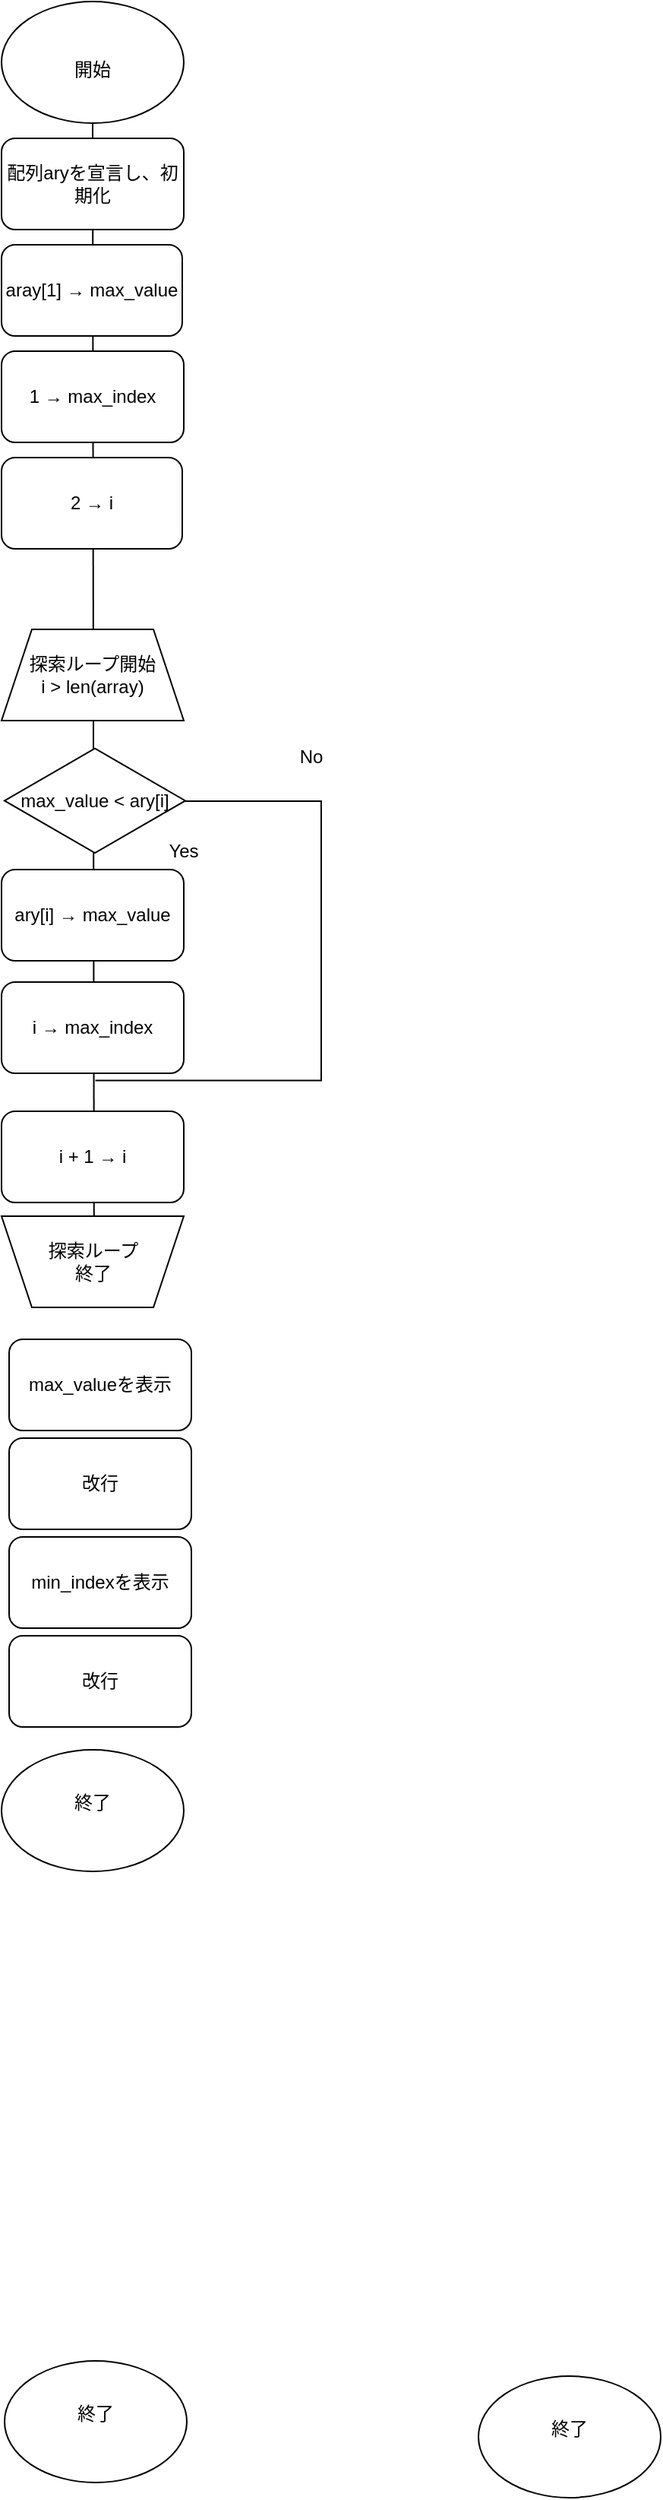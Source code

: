 <mxfile>
    <diagram id="XH0Vy2zy-eVzDtVqT014" name="ページ1">
        <mxGraphModel dx="441" dy="1608" grid="1" gridSize="10" guides="1" tooltips="1" connect="1" arrows="1" fold="1" page="1" pageScale="1" pageWidth="827" pageHeight="1169" math="0" shadow="0">
            <root>
                <mxCell id="0"/>
                <mxCell id="1" parent="0"/>
                <mxCell id="122" value="" style="shape=partialRectangle;whiteSpace=wrap;html=1;bottom=1;right=1;left=1;top=0;fillColor=none;routingCenterX=-0.5;rotation=-90;" parent="1" vertex="1">
                    <mxGeometry x="254.51" y="-616.23" width="183.74" height="148.19" as="geometry"/>
                </mxCell>
                <mxCell id="130" value="" style="ellipse;whiteSpace=wrap;html=1;" parent="1" vertex="1">
                    <mxGeometry x="212" y="392" width="120" height="80" as="geometry"/>
                </mxCell>
                <mxCell id="131" value="終了" style="text;html=1;align=center;verticalAlign=middle;whiteSpace=wrap;rounded=0;" parent="1" vertex="1">
                    <mxGeometry x="242" y="412" width="60" height="30" as="geometry"/>
                </mxCell>
                <mxCell id="18" value="" style="endArrow=none;html=1;entryX=0.5;entryY=1;entryDx=0;entryDy=0;" parent="1" edge="1">
                    <mxGeometry width="50" height="50" relative="1" as="geometry">
                        <mxPoint x="270.962" y="-310" as="sourcePoint"/>
                        <mxPoint x="270" y="-1080" as="targetPoint"/>
                    </mxGeometry>
                </mxCell>
                <mxCell id="3" value="探索ループ開始&lt;div&gt;i &amp;gt; len(array)&lt;/div&gt;" style="shape=trapezoid;perimeter=trapezoidPerimeter;whiteSpace=wrap;html=1;fixedSize=1;" parent="1" vertex="1">
                    <mxGeometry x="210" y="-747" width="120" height="60" as="geometry"/>
                </mxCell>
                <mxCell id="11" value="" style="ellipse;whiteSpace=wrap;html=1;" parent="1" vertex="1">
                    <mxGeometry x="210" y="-1160" width="120" height="80" as="geometry"/>
                </mxCell>
                <mxCell id="14" value="開始" style="text;html=1;align=center;verticalAlign=middle;whiteSpace=wrap;rounded=0;" parent="1" vertex="1">
                    <mxGeometry x="240" y="-1130" width="60" height="30" as="geometry"/>
                </mxCell>
                <mxCell id="56" value="i + 1 → i" style="rounded=1;whiteSpace=wrap;html=1;" parent="1" vertex="1">
                    <mxGeometry x="210" y="-430" width="120" height="60" as="geometry"/>
                </mxCell>
                <mxCell id="59" value="" style="group" parent="1" vertex="1" connectable="0">
                    <mxGeometry x="210" y="-361" width="130" height="65.5" as="geometry"/>
                </mxCell>
                <mxCell id="54" value="" style="shape=trapezoid;perimeter=trapezoidPerimeter;whiteSpace=wrap;html=1;fixedSize=1;rotation=-180;" parent="59" vertex="1">
                    <mxGeometry width="120" height="60" as="geometry"/>
                </mxCell>
                <mxCell id="55" value="&lt;span style=&quot;color: rgb(0, 0, 0);&quot;&gt;探索&lt;/span&gt;ループ&lt;div&gt;終了&lt;/div&gt;" style="text;html=1;align=center;verticalAlign=middle;whiteSpace=wrap;rounded=0;" parent="59" vertex="1">
                    <mxGeometry x="9.5" y="4.5" width="101" height="50.5" as="geometry"/>
                </mxCell>
                <mxCell id="65" value="配列aryを宣言し、初期化" style="rounded=1;whiteSpace=wrap;html=1;" parent="1" vertex="1">
                    <mxGeometry x="210" y="-1070" width="120" height="60" as="geometry"/>
                </mxCell>
                <mxCell id="13" value="" style="ellipse;whiteSpace=wrap;html=1;" parent="1" vertex="1">
                    <mxGeometry x="210" y="-10" width="120" height="80" as="geometry"/>
                </mxCell>
                <mxCell id="15" value="終了" style="text;html=1;align=center;verticalAlign=middle;whiteSpace=wrap;rounded=0;" parent="1" vertex="1">
                    <mxGeometry x="240" y="10" width="60" height="30" as="geometry"/>
                </mxCell>
                <mxCell id="114" value="&lt;span style=&quot;color: rgb(0, 0, 0);&quot;&gt;aray[1] → max_value&lt;/span&gt;" style="rounded=1;whiteSpace=wrap;html=1;" parent="1" vertex="1">
                    <mxGeometry x="210" y="-1000" width="119" height="60" as="geometry"/>
                </mxCell>
                <mxCell id="119" value="Yes" style="text;html=1;align=center;verticalAlign=middle;whiteSpace=wrap;rounded=0;" parent="1" vertex="1">
                    <mxGeometry x="300" y="-616.23" width="60" height="30" as="geometry"/>
                </mxCell>
                <mxCell id="121" value="No" style="text;html=1;align=center;verticalAlign=middle;whiteSpace=wrap;rounded=0;" parent="1" vertex="1">
                    <mxGeometry x="384" y="-678" width="60" height="30" as="geometry"/>
                </mxCell>
                <mxCell id="134" value="max_valueを表示" style="rounded=1;whiteSpace=wrap;html=1;" parent="1" vertex="1">
                    <mxGeometry x="215" y="-280" width="120" height="60" as="geometry"/>
                </mxCell>
                <mxCell id="137" value="" style="ellipse;whiteSpace=wrap;html=1;" parent="1" vertex="1">
                    <mxGeometry x="524" y="402" width="120" height="80" as="geometry"/>
                </mxCell>
                <mxCell id="138" value="終了" style="text;html=1;align=center;verticalAlign=middle;whiteSpace=wrap;rounded=0;" parent="1" vertex="1">
                    <mxGeometry x="554" y="422" width="60" height="30" as="geometry"/>
                </mxCell>
                <mxCell id="164" value="ary[i] → max_value" style="rounded=1;whiteSpace=wrap;html=1;" parent="1" vertex="1">
                    <mxGeometry x="210" y="-589" width="120" height="60" as="geometry"/>
                </mxCell>
                <mxCell id="165" value="max_value &amp;lt; ary[i]" style="html=1;whiteSpace=wrap;aspect=fixed;shape=isoRectangle;" parent="1" vertex="1">
                    <mxGeometry x="212" y="-670" width="119" height="71.4" as="geometry"/>
                </mxCell>
                <mxCell id="169" value="i → max_index" style="rounded=1;whiteSpace=wrap;html=1;" parent="1" vertex="1">
                    <mxGeometry x="210" y="-515" width="120" height="60" as="geometry"/>
                </mxCell>
                <mxCell id="170" value="&lt;span style=&quot;color: rgb(0, 0, 0);&quot;&gt;min_index&lt;/span&gt;を表示" style="rounded=1;whiteSpace=wrap;html=1;" parent="1" vertex="1">
                    <mxGeometry x="215" y="-150" width="120" height="60" as="geometry"/>
                </mxCell>
                <mxCell id="171" value="改行" style="rounded=1;whiteSpace=wrap;html=1;" parent="1" vertex="1">
                    <mxGeometry x="215" y="-215" width="120" height="60" as="geometry"/>
                </mxCell>
                <mxCell id="172" value="&lt;span style=&quot;color: rgb(0, 0, 0);&quot;&gt;改行&lt;/span&gt;" style="rounded=1;whiteSpace=wrap;html=1;" parent="1" vertex="1">
                    <mxGeometry x="215" y="-85" width="120" height="60" as="geometry"/>
                </mxCell>
                <mxCell id="173" value="1 → max_index" style="rounded=1;whiteSpace=wrap;html=1;" parent="1" vertex="1">
                    <mxGeometry x="210" y="-930" width="120" height="60" as="geometry"/>
                </mxCell>
                <mxCell id="174" value="&lt;span style=&quot;color: rgb(0, 0, 0);&quot;&gt;2 → i&lt;/span&gt;" style="rounded=1;whiteSpace=wrap;html=1;" parent="1" vertex="1">
                    <mxGeometry x="210" y="-860" width="119" height="60" as="geometry"/>
                </mxCell>
            </root>
        </mxGraphModel>
    </diagram>
</mxfile>